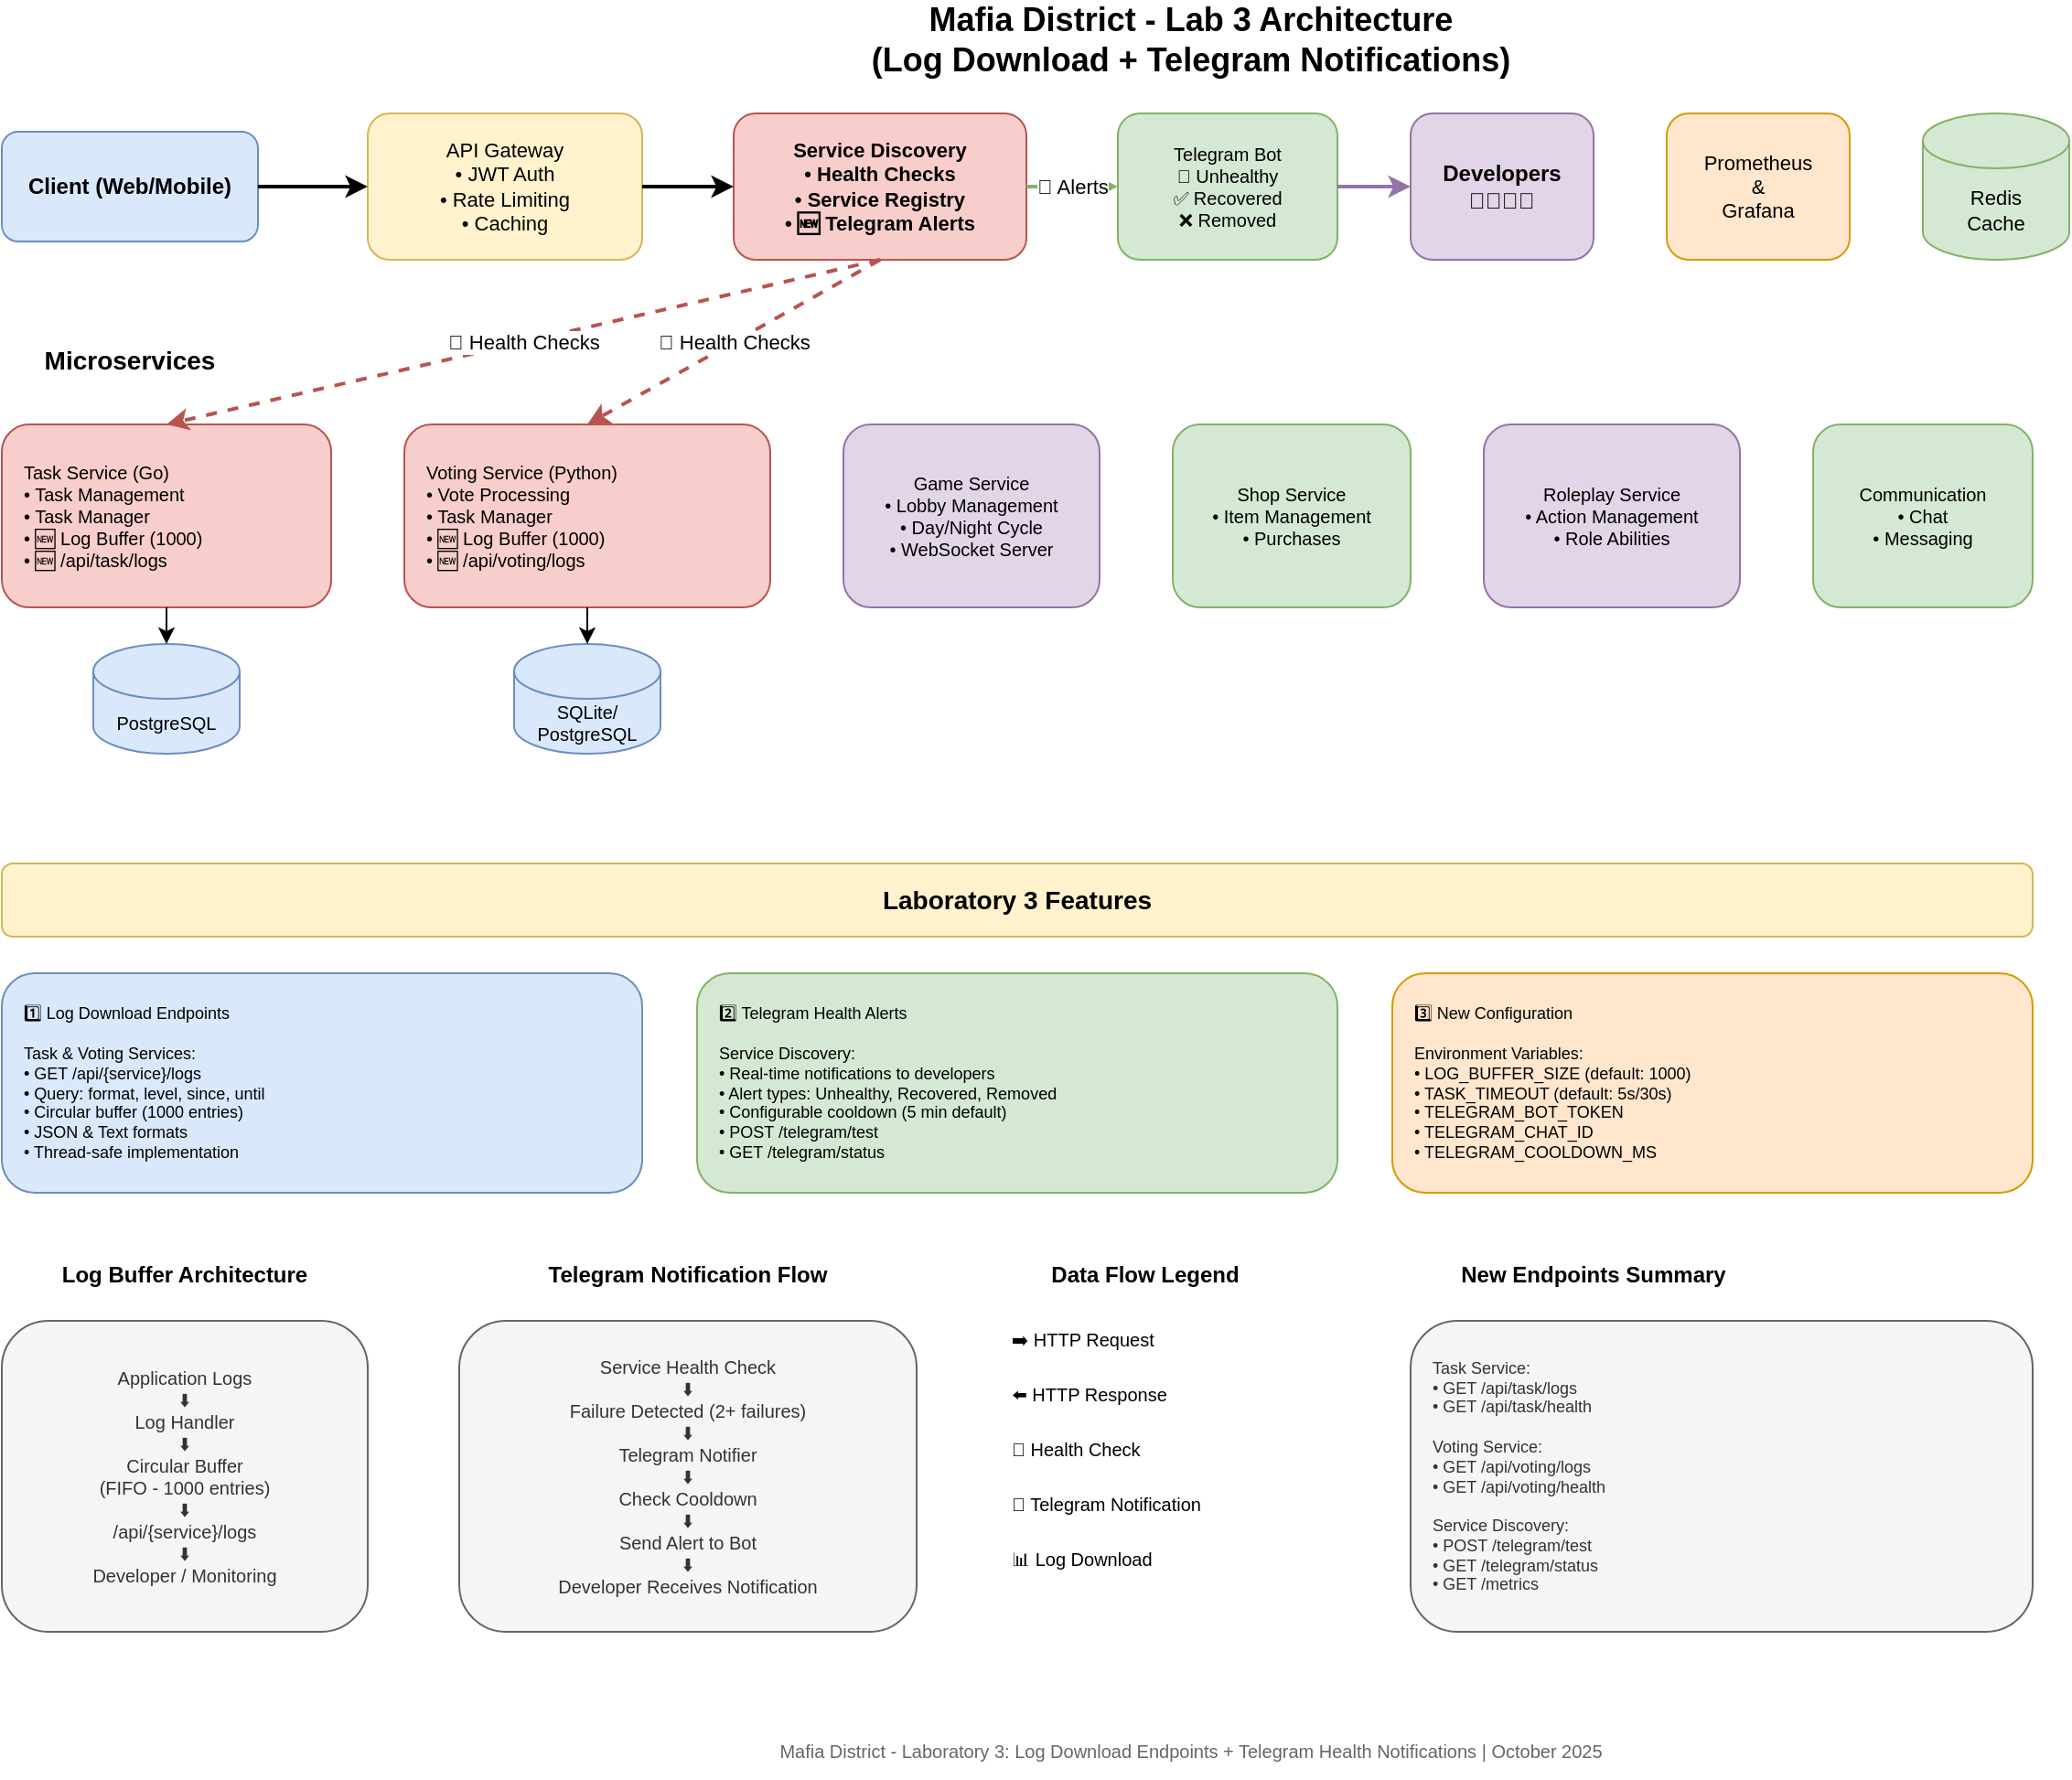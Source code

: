 <mxfile version="Laboratory 3">
  <diagram name="Lab3 Architecture" id="lab3-architecture">
    <mxGraphModel dx="1600" dy="900" grid="1" gridSize="10" guides="1" tooltips="1" connect="1" arrows="1" fold="1" page="1" pageScale="1" pageWidth="1400" pageHeight="1000" math="0" shadow="0">
      <root>
        <mxCell id="0" />
        <mxCell id="1" parent="0" />
        
        <!-- Title -->
        <mxCell id="title" value="Mafia District - Lab 3 Architecture&#xa;(Log Download + Telegram Notifications)" style="text;html=1;strokeColor=none;fillColor=none;align=center;verticalAlign=middle;whiteSpace=wrap;rounded=0;fontSize=18;fontStyle=1" vertex="1" parent="1">
          <mxGeometry x="400" y="10" width="600" height="40" as="geometry" />
        </mxCell>
        
        <!-- Client Layer -->
        <mxCell id="client" value="Client (Web/Mobile)" style="rounded=1;whiteSpace=wrap;html=1;fillColor=#dae8fc;strokeColor=#6c8ebf;fontSize=12;fontStyle=1" vertex="1" parent="1">
          <mxGeometry x="50" y="80" width="140" height="60" as="geometry" />
        </mxCell>
        
        <!-- API Gateway -->
        <mxCell id="gateway" value="API Gateway&#xa;• JWT Auth&#xa;• Rate Limiting&#xa;• Caching" style="rounded=1;whiteSpace=wrap;html=1;fillColor=#fff2cc;strokeColor=#d6b656;fontSize=11" vertex="1" parent="1">
          <mxGeometry x="250" y="70" width="150" height="80" as="geometry" />
        </mxCell>
        
        <!-- Service Discovery with Telegram -->
        <mxCell id="service-discovery" value="Service Discovery&#xa;• Health Checks&#xa;• Service Registry&#xa;• 🆕 Telegram Alerts" style="rounded=1;whiteSpace=wrap;html=1;fillColor=#f8cecc;strokeColor=#b85450;fontSize=11;fontStyle=1" vertex="1" parent="1">
          <mxGeometry x="450" y="70" width="160" height="80" as="geometry" />
        </mxCell>
        
        <!-- Telegram Bot -->
        <mxCell id="telegram" value="Telegram Bot&#xa;🔴 Unhealthy&#xa;✅ Recovered&#xa;❌ Removed" style="rounded=1;whiteSpace=wrap;html=1;fillColor=#d5e8d4;strokeColor=#82b366;fontSize=10" vertex="1" parent="1">
          <mxGeometry x="660" y="70" width="120" height="80" as="geometry" />
        </mxCell>
        
        <!-- Developers -->
        <mxCell id="developers" value="Developers&#xa;👨‍💻👩‍💻" style="rounded=1;whiteSpace=wrap;html=1;fillColor=#e1d5e7;strokeColor=#9673a6;fontSize=12;fontStyle=1" vertex="1" parent="1">
          <mxGeometry x="820" y="70" width="100" height="80" as="geometry" />
        </mxCell>
        
        <!-- Prometheus & Grafana -->
        <mxCell id="monitoring" value="Prometheus&#xa;&amp;&#xa;Grafana" style="rounded=1;whiteSpace=wrap;html=1;fillColor=#ffe6cc;strokeColor=#d79b00;fontSize=11" vertex="1" parent="1">
          <mxGeometry x="960" y="70" width="100" height="80" as="geometry" />
        </mxCell>
        
        <!-- Redis Cache -->
        <mxCell id="redis" value="Redis&#xa;Cache" style="shape=cylinder3;whiteSpace=wrap;html=1;boundedLbl=1;backgroundOutline=1;size=15;fillColor=#d5e8d4;strokeColor=#82b366;fontSize=11" vertex="1" parent="1">
          <mxGeometry x="1100" y="70" width="80" height="80" as="geometry" />
        </mxCell>
        
        <!-- Microservices Layer Title -->
        <mxCell id="services-title" value="Microservices" style="text;html=1;strokeColor=none;fillColor=none;align=center;verticalAlign=middle;whiteSpace=wrap;rounded=0;fontSize=14;fontStyle=1" vertex="1" parent="1">
          <mxGeometry x="50" y="190" width="140" height="30" as="geometry" />
        </mxCell>
        
        <!-- Task Service with Log Download -->
        <mxCell id="task-service" value="Task Service (Go)&#xa;• Task Management&#xa;• Task Manager&#xa;• 🆕 Log Buffer (1000)&#xa;• 🆕 /api/task/logs" style="rounded=1;whiteSpace=wrap;html=1;fillColor=#f8cecc;strokeColor=#b85450;fontSize=10;align=left;spacingLeft=10" vertex="1" parent="1">
          <mxGeometry x="50" y="240" width="180" height="100" as="geometry" />
        </mxCell>
        
        <!-- Task Service DB -->
        <mxCell id="task-db" value="PostgreSQL" style="shape=cylinder3;whiteSpace=wrap;html=1;boundedLbl=1;backgroundOutline=1;size=15;fillColor=#dae8fc;strokeColor=#6c8ebf;fontSize=10" vertex="1" parent="1">
          <mxGeometry x="100" y="360" width="80" height="60" as="geometry" />
        </mxCell>
        
        <!-- Voting Service with Log Download -->
        <mxCell id="voting-service" value="Voting Service (Python)&#xa;• Vote Processing&#xa;• Task Manager&#xa;• 🆕 Log Buffer (1000)&#xa;• 🆕 /api/voting/logs" style="rounded=1;whiteSpace=wrap;html=1;fillColor=#f8cecc;strokeColor=#b85450;fontSize=10;align=left;spacingLeft=10" vertex="1" parent="1">
          <mxGeometry x="270" y="240" width="200" height="100" as="geometry" />
        </mxCell>
        
        <!-- Voting Service DB -->
        <mxCell id="voting-db" value="SQLite/&#xa;PostgreSQL" style="shape=cylinder3;whiteSpace=wrap;html=1;boundedLbl=1;backgroundOutline=1;size=15;fillColor=#dae8fc;strokeColor=#6c8ebf;fontSize=10" vertex="1" parent="1">
          <mxGeometry x="330" y="360" width="80" height="60" as="geometry" />
        </mxCell>
        
        <!-- Game Service -->
        <mxCell id="game-service" value="Game Service&#xa;• Lobby Management&#xa;• Day/Night Cycle&#xa;• WebSocket Server" style="rounded=1;whiteSpace=wrap;html=1;fillColor=#e1d5e7;strokeColor=#9673a6;fontSize=10" vertex="1" parent="1">
          <mxGeometry x="510" y="240" width="140" height="100" as="geometry" />
        </mxCell>
        
        <!-- Shop Service -->
        <mxCell id="shop-service" value="Shop Service&#xa;• Item Management&#xa;• Purchases" style="rounded=1;whiteSpace=wrap;html=1;fillColor=#d5e8d4;strokeColor=#82b366;fontSize=10" vertex="1" parent="1">
          <mxGeometry x="690" y="240" width="130" height="100" as="geometry" />
        </mxCell>
        
        <!-- Roleplay Service -->
        <mxCell id="roleplay-service" value="Roleplay Service&#xa;• Action Management&#xa;• Role Abilities" style="rounded=1;whiteSpace=wrap;html=1;fillColor=#e1d5e7;strokeColor=#9673a6;fontSize=10" vertex="1" parent="1">
          <mxGeometry x="860" y="240" width="140" height="100" as="geometry" />
        </mxCell>
        
        <!-- Communication Service -->
        <mxCell id="communication-service" value="Communication&#xa;• Chat&#xa;• Messaging" style="rounded=1;whiteSpace=wrap;html=1;fillColor=#d5e8d4;strokeColor=#82b366;fontSize=10" vertex="1" parent="1">
          <mxGeometry x="1040" y="240" width="120" height="100" as="geometry" />
        </mxCell>
        
        <!-- Lab 3 Features Box -->
        <mxCell id="lab3-box" value="Laboratory 3 Features" style="rounded=1;whiteSpace=wrap;html=1;fillColor=#fff2cc;strokeColor=#d6b656;fontSize=14;fontStyle=1;align=center" vertex="1" parent="1">
          <mxGeometry x="50" y="480" width="1110" height="40" as="geometry" />
        </mxCell>
        
        <!-- Feature 1: Log Download -->
        <mxCell id="feature1" value="1️⃣ Log Download Endpoints&#xa;&#xa;Task &amp; Voting Services:&#xa;• GET /api/{service}/logs&#xa;• Query: format, level, since, until&#xa;• Circular buffer (1000 entries)&#xa;• JSON &amp; Text formats&#xa;• Thread-safe implementation" style="rounded=1;whiteSpace=wrap;html=1;fillColor=#dae8fc;strokeColor=#6c8ebf;fontSize=9;align=left;spacingLeft=10" vertex="1" parent="1">
          <mxGeometry x="50" y="540" width="350" height="120" as="geometry" />
        </mxCell>
        
        <!-- Feature 2: Telegram Notifications -->
        <mxCell id="feature2" value="2️⃣ Telegram Health Alerts&#xa;&#xa;Service Discovery:&#xa;• Real-time notifications to developers&#xa;• Alert types: Unhealthy, Recovered, Removed&#xa;• Configurable cooldown (5 min default)&#xa;• POST /telegram/test&#xa;• GET /telegram/status" style="rounded=1;whiteSpace=wrap;html=1;fillColor=#d5e8d4;strokeColor=#82b366;fontSize=9;align=left;spacingLeft=10" vertex="1" parent="1">
          <mxGeometry x="430" y="540" width="350" height="120" as="geometry" />
        </mxCell>
        
        <!-- Feature 3: Environment Configuration -->
        <mxCell id="feature3" value="3️⃣ New Configuration&#xa;&#xa;Environment Variables:&#xa;• LOG_BUFFER_SIZE (default: 1000)&#xa;• TASK_TIMEOUT (default: 5s/30s)&#xa;• TELEGRAM_BOT_TOKEN&#xa;• TELEGRAM_CHAT_ID&#xa;• TELEGRAM_COOLDOWN_MS" style="rounded=1;whiteSpace=wrap;html=1;fillColor=#ffe6cc;strokeColor=#d79b00;fontSize=9;align=left;spacingLeft=10" vertex="1" parent="1">
          <mxGeometry x="810" y="540" width="350" height="120" as="geometry" />
        </mxCell>
        
        <!-- Log Buffer Architecture -->
        <mxCell id="buffer-title" value="Log Buffer Architecture" style="text;html=1;strokeColor=none;fillColor=none;align=center;verticalAlign=middle;whiteSpace=wrap;rounded=0;fontSize=12;fontStyle=1" vertex="1" parent="1">
          <mxGeometry x="50" y="690" width="200" height="30" as="geometry" />
        </mxCell>
        
        <mxCell id="buffer-diagram" value="Application Logs&#xa;⬇️&#xa;Log Handler&#xa;⬇️&#xa;Circular Buffer&#xa;(FIFO - 1000 entries)&#xa;⬇️&#xa;/api/{service}/logs&#xa;⬇️&#xa;Developer / Monitoring" style="rounded=1;whiteSpace=wrap;html=1;fillColor=#f5f5f5;strokeColor=#666666;fontSize=10;align=center;fontColor=#333333" vertex="1" parent="1">
          <mxGeometry x="50" y="730" width="200" height="170" as="geometry" />
        </mxCell>
        
        <!-- Telegram Notification Flow -->
        <mxCell id="telegram-title" value="Telegram Notification Flow" style="text;html=1;strokeColor=none;fillColor=none;align=center;verticalAlign=middle;whiteSpace=wrap;rounded=0;fontSize=12;fontStyle=1" vertex="1" parent="1">
          <mxGeometry x="300" y="690" width="250" height="30" as="geometry" />
        </mxCell>
        
        <mxCell id="telegram-flow" value="Service Health Check&#xa;⬇️&#xa;Failure Detected (2+ failures)&#xa;⬇️&#xa;Telegram Notifier&#xa;⬇️&#xa;Check Cooldown&#xa;⬇️&#xa;Send Alert to Bot&#xa;⬇️&#xa;Developer Receives Notification" style="rounded=1;whiteSpace=wrap;html=1;fillColor=#f5f5f5;strokeColor=#666666;fontSize=10;align=center;fontColor=#333333" vertex="1" parent="1">
          <mxGeometry x="300" y="730" width="250" height="170" as="geometry" />
        </mxCell>
        
        <!-- Data Flow Legend -->
        <mxCell id="legend-title" value="Data Flow Legend" style="text;html=1;strokeColor=none;fillColor=none;align=center;verticalAlign=middle;whiteSpace=wrap;rounded=0;fontSize=12;fontStyle=1" vertex="1" parent="1">
          <mxGeometry x="600" y="690" width="150" height="30" as="geometry" />
        </mxCell>
        
        <mxCell id="legend1" value="➡️ HTTP Request" style="text;html=1;strokeColor=none;fillColor=none;align=left;verticalAlign=middle;whiteSpace=wrap;rounded=0;fontSize=10" vertex="1" parent="1">
          <mxGeometry x="600" y="730" width="150" height="20" as="geometry" />
        </mxCell>
        
        <mxCell id="legend2" value="⬅️ HTTP Response" style="text;html=1;strokeColor=none;fillColor=none;align=left;verticalAlign=middle;whiteSpace=wrap;rounded=0;fontSize=10" vertex="1" parent="1">
          <mxGeometry x="600" y="760" width="150" height="20" as="geometry" />
        </mxCell>
        
        <mxCell id="legend3" value="🔔 Health Check" style="text;html=1;strokeColor=none;fillColor=none;align=left;verticalAlign=middle;whiteSpace=wrap;rounded=0;fontSize=10" vertex="1" parent="1">
          <mxGeometry x="600" y="790" width="150" height="20" as="geometry" />
        </mxCell>
        
        <mxCell id="legend4" value="📱 Telegram Notification" style="text;html=1;strokeColor=none;fillColor=none;align=left;verticalAlign=middle;whiteSpace=wrap;rounded=0;fontSize=10" vertex="1" parent="1">
          <mxGeometry x="600" y="820" width="180" height="20" as="geometry" />
        </mxCell>
        
        <mxCell id="legend5" value="📊 Log Download" style="text;html=1;strokeColor=none;fillColor=none;align=left;verticalAlign=middle;whiteSpace=wrap;rounded=0;fontSize=10" vertex="1" parent="1">
          <mxGeometry x="600" y="850" width="150" height="20" as="geometry" />
        </mxCell>
        
        <!-- Key Endpoints Summary -->
        <mxCell id="endpoints-title" value="New Endpoints Summary" style="text;html=1;strokeColor=none;fillColor=none;align=center;verticalAlign=middle;whiteSpace=wrap;rounded=0;fontSize=12;fontStyle=1" vertex="1" parent="1">
          <mxGeometry x="820" y="690" width="200" height="30" as="geometry" />
        </mxCell>
        
        <mxCell id="endpoints-list" value="Task Service:&#xa;• GET /api/task/logs&#xa;• GET /api/task/health&#xa;&#xa;Voting Service:&#xa;• GET /api/voting/logs&#xa;• GET /api/voting/health&#xa;&#xa;Service Discovery:&#xa;• POST /telegram/test&#xa;• GET /telegram/status&#xa;• GET /metrics" style="rounded=1;whiteSpace=wrap;html=1;fillColor=#f5f5f5;strokeColor=#666666;fontSize=9;align=left;spacingLeft=10;fontColor=#333333" vertex="1" parent="1">
          <mxGeometry x="820" y="730" width="340" height="170" as="geometry" />
        </mxCell>
        
        <!-- Arrows: Client to Gateway -->
        <mxCell id="arrow1" value="" style="endArrow=classic;html=1;rounded=0;exitX=1;exitY=0.5;exitDx=0;exitDy=0;entryX=0;entryY=0.5;entryDx=0;entryDy=0;strokeWidth=2" edge="1" parent="1" source="client" target="gateway">
          <mxGeometry width="50" height="50" relative="1" as="geometry">
            <mxPoint x="200" y="150" as="sourcePoint" />
            <mxPoint x="250" y="100" as="targetPoint" />
          </mxGeometry>
        </mxCell>
        
        <!-- Arrows: Gateway to Service Discovery -->
        <mxCell id="arrow2" value="" style="endArrow=classic;html=1;rounded=0;exitX=1;exitY=0.5;exitDx=0;exitDy=0;entryX=0;entryY=0.5;entryDx=0;entryDy=0;strokeWidth=2" edge="1" parent="1" source="gateway" target="service-discovery">
          <mxGeometry width="50" height="50" relative="1" as="geometry">
            <mxPoint x="400" y="150" as="sourcePoint" />
            <mxPoint x="450" y="100" as="targetPoint" />
          </mxGeometry>
        </mxCell>
        
        <!-- Arrows: Service Discovery to Telegram -->
        <mxCell id="arrow3" value="📱 Alerts" style="endArrow=classic;html=1;rounded=0;exitX=1;exitY=0.5;exitDx=0;exitDy=0;entryX=0;entryY=0.5;entryDx=0;entryDy=0;strokeWidth=2;strokeColor=#82b366" edge="1" parent="1" source="service-discovery" target="telegram">
          <mxGeometry width="50" height="50" relative="1" as="geometry">
            <mxPoint x="610" y="150" as="sourcePoint" />
            <mxPoint x="660" y="100" as="targetPoint" />
          </mxGeometry>
        </mxCell>
        
        <!-- Arrows: Telegram to Developers -->
        <mxCell id="arrow4" value="" style="endArrow=classic;html=1;rounded=0;exitX=1;exitY=0.5;exitDx=0;exitDy=0;entryX=0;entryY=0.5;entryDx=0;entryDy=0;strokeWidth=2;strokeColor=#9673a6" edge="1" parent="1" source="telegram" target="developers">
          <mxGeometry width="50" height="50" relative="1" as="geometry">
            <mxPoint x="780" y="150" as="sourcePoint" />
            <mxPoint x="830" y="100" as="targetPoint" />
          </mxGeometry>
        </mxCell>
        
        <!-- Arrows: Service Discovery to Services -->
        <mxCell id="arrow5" value="🔔 Health Checks" style="endArrow=classic;html=1;rounded=0;exitX=0.5;exitY=1;exitDx=0;exitDy=0;entryX=0.5;entryY=0;entryDx=0;entryDy=0;strokeWidth=2;strokeColor=#b85450;dashed=1" edge="1" parent="1" source="service-discovery" target="task-service">
          <mxGeometry width="50" height="50" relative="1" as="geometry">
            <mxPoint x="530" y="200" as="sourcePoint" />
            <mxPoint x="140" y="240" as="targetPoint" />
          </mxGeometry>
        </mxCell>
        
        <mxCell id="arrow6" value="🔔 Health Checks" style="endArrow=classic;html=1;rounded=0;exitX=0.5;exitY=1;exitDx=0;exitDy=0;entryX=0.5;entryY=0;entryDx=0;entryDy=0;strokeWidth=2;strokeColor=#b85450;dashed=1" edge="1" parent="1" source="service-discovery" target="voting-service">
          <mxGeometry width="50" height="50" relative="1" as="geometry">
            <mxPoint x="530" y="200" as="sourcePoint" />
            <mxPoint x="370" y="240" as="targetPoint" />
          </mxGeometry>
        </mxCell>
        
        <!-- Arrows: Task Service to DB -->
        <mxCell id="arrow7" value="" style="endArrow=classic;html=1;rounded=0;exitX=0.5;exitY=1;exitDx=0;exitDy=0;entryX=0.5;entryY=0;entryDx=0;entryDy=0;entryPerimeter=0;strokeWidth=1" edge="1" parent="1" source="task-service" target="task-db">
          <mxGeometry width="50" height="50" relative="1" as="geometry">
            <mxPoint x="140" y="350" as="sourcePoint" />
            <mxPoint x="140" y="360" as="targetPoint" />
          </mxGeometry>
        </mxCell>
        
        <!-- Arrows: Voting Service to DB -->
        <mxCell id="arrow8" value="" style="endArrow=classic;html=1;rounded=0;exitX=0.5;exitY=1;exitDx=0;exitDy=0;entryX=0.5;entryY=0;entryDx=0;entryDy=0;entryPerimeter=0;strokeWidth=1" edge="1" parent="1" source="voting-service" target="voting-db">
          <mxGeometry width="50" height="50" relative="1" as="geometry">
            <mxPoint x="370" y="350" as="sourcePoint" />
            <mxPoint x="370" y="360" as="targetPoint" />
          </mxGeometry>
        </mxCell>
        
        <!-- Footer -->
        <mxCell id="footer" value="Mafia District - Laboratory 3: Log Download Endpoints + Telegram Health Notifications | October 2025" style="text;html=1;strokeColor=none;fillColor=none;align=center;verticalAlign=middle;whiteSpace=wrap;rounded=0;fontSize=10;fontColor=#666666" vertex="1" parent="1">
          <mxGeometry x="400" y="950" width="600" height="30" as="geometry" />
        </mxCell>
      </root>
    </mxGraphModel>
  </diagram>
</mxfile>

